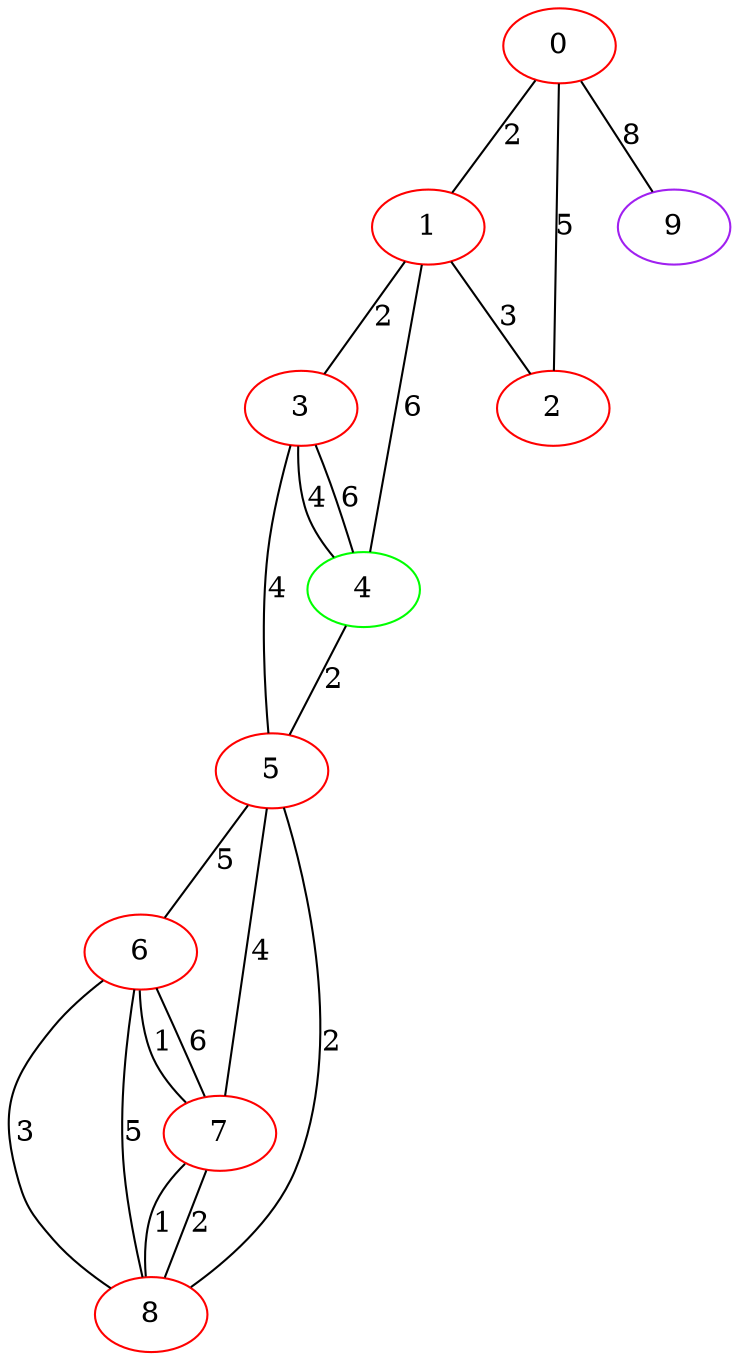graph "" {
0 [color=red, weight=1];
1 [color=red, weight=1];
2 [color=red, weight=1];
3 [color=red, weight=1];
4 [color=green, weight=2];
5 [color=red, weight=1];
6 [color=red, weight=1];
7 [color=red, weight=1];
8 [color=red, weight=1];
9 [color=purple, weight=4];
0 -- 1  [key=0, label=2];
0 -- 2  [key=0, label=5];
0 -- 9  [key=0, label=8];
1 -- 2  [key=0, label=3];
1 -- 3  [key=0, label=2];
1 -- 4  [key=0, label=6];
3 -- 4  [key=0, label=6];
3 -- 4  [key=1, label=4];
3 -- 5  [key=0, label=4];
4 -- 5  [key=0, label=2];
5 -- 8  [key=0, label=2];
5 -- 6  [key=0, label=5];
5 -- 7  [key=0, label=4];
6 -- 8  [key=0, label=3];
6 -- 8  [key=1, label=5];
6 -- 7  [key=0, label=1];
6 -- 7  [key=1, label=6];
7 -- 8  [key=0, label=2];
7 -- 8  [key=1, label=1];
}
